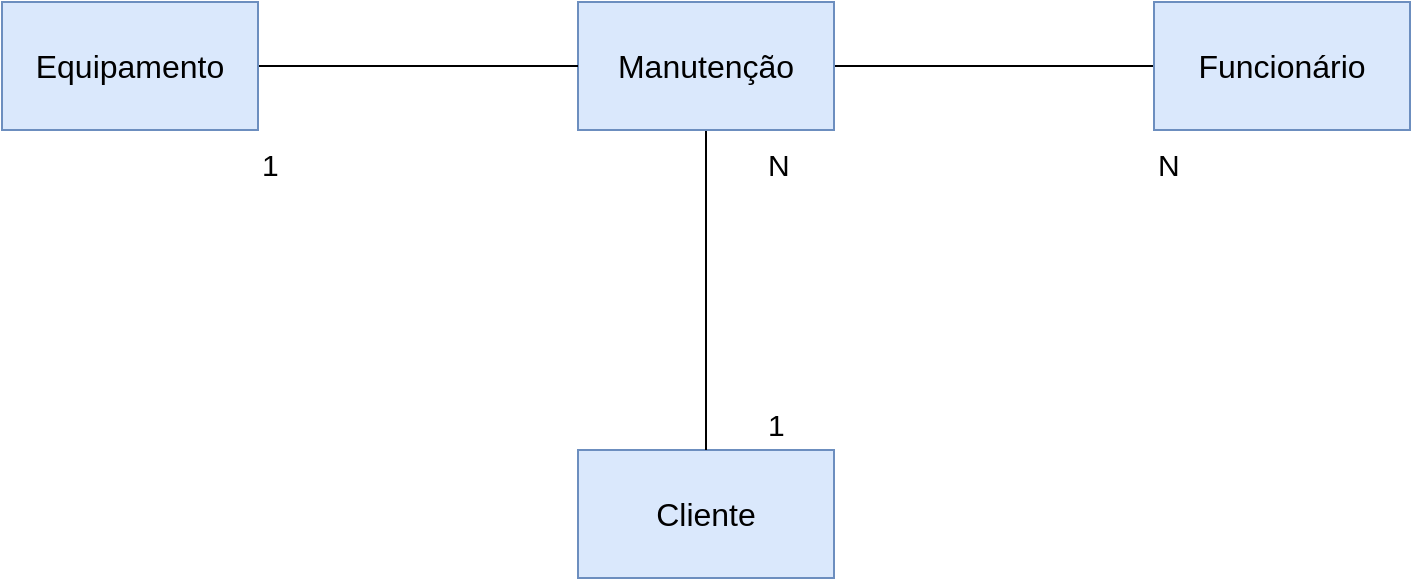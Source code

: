 <mxfile version="11.0.7" type="github"><diagram id="X0-jfrOFilalLJWuh-K6" name="conceitual"><mxGraphModel dx="942" dy="616" grid="1" gridSize="8" guides="1" tooltips="1" connect="1" arrows="1" fold="1" page="1" pageScale="1" pageWidth="827" pageHeight="1169" math="0" shadow="0"><root><mxCell id="0"/><mxCell id="1" parent="0"/><mxCell id="_i0HiEtpOjdHzsww9xpB-3" value="&lt;font style=&quot;font-size: 16px&quot;&gt;Cliente&lt;/font&gt;" style="rounded=0;whiteSpace=wrap;html=1;fillColor=#dae8fc;strokeColor=#6c8ebf;" vertex="1" parent="1"><mxGeometry x="351" y="320" width="128" height="64" as="geometry"/></mxCell><mxCell id="_i0HiEtpOjdHzsww9xpB-6" style="edgeStyle=orthogonalEdgeStyle;rounded=0;orthogonalLoop=1;jettySize=auto;html=1;exitX=0.5;exitY=1;exitDx=0;exitDy=0;startArrow=none;startFill=0;endArrow=none;endFill=0;" edge="1" parent="1" source="_i0HiEtpOjdHzsww9xpB-4" target="_i0HiEtpOjdHzsww9xpB-3"><mxGeometry relative="1" as="geometry"/></mxCell><mxCell id="_i0HiEtpOjdHzsww9xpB-9" style="edgeStyle=orthogonalEdgeStyle;rounded=0;orthogonalLoop=1;jettySize=auto;html=1;exitX=1;exitY=0.5;exitDx=0;exitDy=0;startArrow=none;startFill=0;endArrow=none;endFill=0;" edge="1" parent="1" source="_i0HiEtpOjdHzsww9xpB-4" target="_i0HiEtpOjdHzsww9xpB-7"><mxGeometry relative="1" as="geometry"/></mxCell><mxCell id="_i0HiEtpOjdHzsww9xpB-4" value="&lt;font style=&quot;font-size: 16px&quot;&gt;Manutenção&lt;/font&gt;" style="rounded=0;whiteSpace=wrap;html=1;fillColor=#dae8fc;strokeColor=#6c8ebf;" vertex="1" parent="1"><mxGeometry x="351" y="96" width="128" height="64" as="geometry"/></mxCell><mxCell id="_i0HiEtpOjdHzsww9xpB-7" value="&lt;span style=&quot;font-size: 16px&quot;&gt;Funcionário&lt;/span&gt;" style="rounded=0;whiteSpace=wrap;html=1;fillColor=#dae8fc;strokeColor=#6c8ebf;" vertex="1" parent="1"><mxGeometry x="639" y="96" width="128" height="64" as="geometry"/></mxCell><mxCell id="_i0HiEtpOjdHzsww9xpB-11" style="edgeStyle=orthogonalEdgeStyle;rounded=0;orthogonalLoop=1;jettySize=auto;html=1;startArrow=none;startFill=0;endArrow=none;endFill=0;" edge="1" parent="1" source="_i0HiEtpOjdHzsww9xpB-10" target="_i0HiEtpOjdHzsww9xpB-4"><mxGeometry relative="1" as="geometry"/></mxCell><mxCell id="_i0HiEtpOjdHzsww9xpB-10" value="&lt;span style=&quot;font-size: 16px&quot;&gt;Equipamento&lt;/span&gt;" style="rounded=0;whiteSpace=wrap;html=1;fillColor=#dae8fc;strokeColor=#6c8ebf;" vertex="1" parent="1"><mxGeometry x="63" y="96" width="128" height="64" as="geometry"/></mxCell><mxCell id="MIREHo2dFdML2dVZKIeb-3" value="&lt;span style=&quot;font-size: 15px&quot;&gt;1&lt;/span&gt;" style="text;html=1;resizable=0;points=[];autosize=1;align=left;verticalAlign=top;spacingTop=-4;" vertex="1" parent="1"><mxGeometry x="444" y="296" width="24" height="24" as="geometry"/></mxCell><mxCell id="MIREHo2dFdML2dVZKIeb-4" value="&lt;font style=&quot;font-size: 15px&quot;&gt;N&lt;/font&gt;" style="text;html=1;resizable=0;points=[];autosize=1;align=left;verticalAlign=top;spacingTop=-4;" vertex="1" parent="1"><mxGeometry x="444" y="166" width="24" height="24" as="geometry"/></mxCell><mxCell id="MIREHo2dFdML2dVZKIeb-5" value="&lt;span style=&quot;font-size: 15px&quot;&gt;N&lt;/span&gt;" style="text;html=1;resizable=0;points=[];autosize=1;align=left;verticalAlign=top;spacingTop=-4;" vertex="1" parent="1"><mxGeometry x="639" y="166" width="24" height="24" as="geometry"/></mxCell><mxCell id="MIREHo2dFdML2dVZKIeb-6" value="&lt;span style=&quot;font-size: 15px&quot;&gt;1&lt;/span&gt;" style="text;html=1;resizable=0;points=[];autosize=1;align=left;verticalAlign=top;spacingTop=-4;" vertex="1" parent="1"><mxGeometry x="191" y="166" width="24" height="24" as="geometry"/></mxCell></root></mxGraphModel></diagram><diagram id="4-cfxYZNYa_k2OLqiU1B" name="lógico"><mxGraphModel dx="942" dy="616" grid="1" gridSize="8" guides="1" tooltips="1" connect="1" arrows="1" fold="1" page="1" pageScale="1" pageWidth="827" pageHeight="1169" math="0" shadow="0"><root><mxCell id="vDHPYn03FFLpuO0sNIov-0"/><mxCell id="vDHPYn03FFLpuO0sNIov-1" parent="vDHPYn03FFLpuO0sNIov-0"/></root></mxGraphModel></diagram></mxfile>